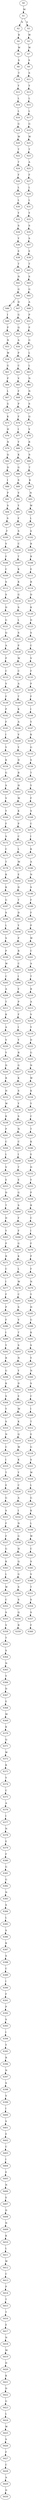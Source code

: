 strict digraph  {
	S0 -> S1 [ label = M ];
	S1 -> S2 [ label = N ];
	S1 -> S3 [ label = S ];
	S2 -> S4 [ label = R ];
	S3 -> S5 [ label = W ];
	S4 -> S6 [ label = W ];
	S5 -> S7 [ label = W ];
	S6 -> S8 [ label = S ];
	S7 -> S9 [ label = S ];
	S8 -> S10 [ label = T ];
	S9 -> S11 [ label = S ];
	S10 -> S12 [ label = Y ];
	S11 -> S13 [ label = Y ];
	S12 -> S14 [ label = L ];
	S13 -> S15 [ label = L ];
	S14 -> S16 [ label = L ];
	S15 -> S17 [ label = L ];
	S16 -> S18 [ label = G ];
	S17 -> S19 [ label = G ];
	S18 -> S20 [ label = W ];
	S19 -> S21 [ label = W ];
	S20 -> S22 [ label = T ];
	S21 -> S23 [ label = T ];
	S22 -> S24 [ label = T ];
	S23 -> S25 [ label = A ];
	S24 -> S26 [ label = F ];
	S25 -> S27 [ label = F ];
	S26 -> S28 [ label = L ];
	S27 -> S29 [ label = L ];
	S28 -> S30 [ label = L ];
	S29 -> S31 [ label = L ];
	S30 -> S32 [ label = Y ];
	S31 -> S33 [ label = Y ];
	S32 -> S34 [ label = S ];
	S33 -> S35 [ label = S ];
	S34 -> S36 [ label = Y ];
	S35 -> S37 [ label = S ];
	S36 -> S38 [ label = E ];
	S37 -> S39 [ label = E ];
	S38 -> S40 [ label = T ];
	S39 -> S41 [ label = T ];
	S40 -> S42 [ label = N ];
	S41 -> S43 [ label = S ];
	S42 -> S44 [ label = G ];
	S43 -> S45 [ label = G ];
	S44 -> S46 [ label = E ];
	S44 -> S47 [ label = D ];
	S45 -> S48 [ label = A ];
	S46 -> S49 [ label = I ];
	S47 -> S50 [ label = G ];
	S48 -> S51 [ label = P ];
	S49 -> S52 [ label = P ];
	S50 -> S53 [ label = Q ];
	S51 -> S54 [ label = P ];
	S52 -> S55 [ label = N ];
	S53 -> S56 [ label = A ];
	S54 -> S57 [ label = G ];
	S55 -> S58 [ label = W ];
	S56 -> S59 [ label = P ];
	S57 -> S60 [ label = L ];
	S58 -> S61 [ label = G ];
	S59 -> S62 [ label = C ];
	S60 -> S63 [ label = L ];
	S61 -> S64 [ label = P ];
	S62 -> S65 [ label = V ];
	S63 -> S66 [ label = N ];
	S64 -> S67 [ label = L ];
	S65 -> S68 [ label = F ];
	S66 -> S69 [ label = N ];
	S67 -> S70 [ label = G ];
	S68 -> S71 [ label = P ];
	S69 -> S72 [ label = S ];
	S70 -> S73 [ label = K ];
	S71 -> S74 [ label = F ];
	S72 -> S75 [ label = Q ];
	S73 -> S76 [ label = H ];
	S74 -> S77 [ label = I ];
	S75 -> S78 [ label = V ];
	S76 -> S79 [ label = N ];
	S77 -> S80 [ label = Y ];
	S78 -> S81 [ label = R ];
	S79 -> S82 [ label = Q ];
	S80 -> S83 [ label = K ];
	S81 -> S84 [ label = S ];
	S82 -> S85 [ label = D ];
	S83 -> S86 [ label = G ];
	S84 -> S87 [ label = T ];
	S85 -> S88 [ label = I ];
	S86 -> S89 [ label = S ];
	S87 -> S90 [ label = K ];
	S88 -> S91 [ label = P ];
	S89 -> S92 [ label = V ];
	S90 -> S93 [ label = N ];
	S91 -> S94 [ label = S ];
	S92 -> S95 [ label = Y ];
	S93 -> S96 [ label = W ];
	S94 -> S97 [ label = S ];
	S95 -> S98 [ label = F ];
	S96 -> S99 [ label = L ];
	S97 -> S100 [ label = F ];
	S98 -> S101 [ label = S ];
	S99 -> S102 [ label = A ];
	S100 -> S103 [ label = V ];
	S101 -> S104 [ label = C ];
	S102 -> S105 [ label = R ];
	S103 -> S106 [ label = F ];
	S104 -> S107 [ label = T ];
	S105 -> S108 [ label = R ];
	S106 -> S109 [ label = C ];
	S107 -> S110 [ label = K ];
	S108 -> S111 [ label = E ];
	S109 -> S112 [ label = S ];
	S110 -> S113 [ label = K ];
	S111 -> S114 [ label = R ];
	S112 -> S115 [ label = S ];
	S113 -> S116 [ label = G ];
	S114 -> S117 [ label = D ];
	S115 -> S118 [ label = D ];
	S116 -> S119 [ label = S ];
	S117 -> S120 [ label = K ];
	S118 -> S121 [ label = G ];
	S119 -> S122 [ label = L ];
	S120 -> S123 [ label = D ];
	S121 -> S124 [ label = Q ];
	S122 -> S125 [ label = S ];
	S123 -> S126 [ label = S ];
	S124 -> S127 [ label = A ];
	S125 -> S128 [ label = P ];
	S126 -> S129 [ label = C ];
	S127 -> S130 [ label = P ];
	S128 -> S131 [ label = W ];
	S129 -> S132 [ label = V ];
	S130 -> S133 [ label = C ];
	S131 -> S134 [ label = C ];
	S132 -> S135 [ label = F ];
	S133 -> S136 [ label = V ];
	S134 -> S137 [ label = A ];
	S135 -> S138 [ label = P ];
	S136 -> S139 [ label = F ];
	S137 -> S140 [ label = T ];
	S138 -> S141 [ label = F ];
	S139 -> S142 [ label = P ];
	S140 -> S143 [ label = K ];
	S141 -> S144 [ label = I ];
	S142 -> S145 [ label = F ];
	S143 -> S146 [ label = A ];
	S144 -> S147 [ label = Y ];
	S145 -> S148 [ label = I ];
	S146 -> S149 [ label = V ];
	S147 -> S150 [ label = K ];
	S148 -> S151 [ label = Y ];
	S149 -> S152 [ label = Y ];
	S150 -> S153 [ label = G ];
	S151 -> S154 [ label = K ];
	S152 -> S155 [ label = D ];
	S153 -> S156 [ label = S ];
	S154 -> S157 [ label = G ];
	S155 -> S158 [ label = R ];
	S156 -> S159 [ label = T ];
	S157 -> S160 [ label = S ];
	S158 -> S161 [ label = H ];
	S159 -> S162 [ label = Y ];
	S160 -> S163 [ label = V ];
	S161 -> S164 [ label = W ];
	S162 -> S165 [ label = F ];
	S163 -> S166 [ label = Y ];
	S164 -> S167 [ label = K ];
	S165 -> S168 [ label = S ];
	S166 -> S169 [ label = F ];
	S167 -> S170 [ label = P ];
	S168 -> S171 [ label = C ];
	S169 -> S172 [ label = S ];
	S170 -> S173 [ label = C ];
	S171 -> S174 [ label = I ];
	S172 -> S175 [ label = C ];
	S173 -> S176 [ label = L ];
	S174 -> S177 [ label = K ];
	S175 -> S178 [ label = T ];
	S176 -> S179 [ label = M ];
	S177 -> S180 [ label = A ];
	S178 -> S181 [ label = K ];
	S179 -> S182 [ label = E ];
	S180 -> S183 [ label = N ];
	S181 -> S184 [ label = K ];
	S182 -> S185 [ label = D ];
	S183 -> S186 [ label = S ];
	S184 -> S187 [ label = G ];
	S185 -> S188 [ label = T ];
	S186 -> S189 [ label = F ];
	S187 -> S190 [ label = S ];
	S188 -> S191 [ label = D ];
	S189 -> S192 [ label = F ];
	S190 -> S193 [ label = L ];
	S191 -> S194 [ label = Y ];
	S192 -> S195 [ label = P ];
	S193 -> S196 [ label = S ];
	S194 -> S197 [ label = P ];
	S195 -> S198 [ label = W ];
	S196 -> S199 [ label = P ];
	S197 -> S200 [ label = R ];
	S198 -> S201 [ label = C ];
	S199 -> S202 [ label = W ];
	S200 -> S203 [ label = C ];
	S201 -> S204 [ label = A ];
	S202 -> S205 [ label = C ];
	S203 -> S206 [ label = I ];
	S204 -> S207 [ label = T ];
	S205 -> S208 [ label = A ];
	S206 -> S209 [ label = F ];
	S207 -> S210 [ label = R ];
	S208 -> S211 [ label = T ];
	S209 -> S212 [ label = P ];
	S210 -> S213 [ label = A ];
	S211 -> S214 [ label = K ];
	S212 -> S215 [ label = F ];
	S213 -> S216 [ label = V ];
	S214 -> S217 [ label = A ];
	S215 -> S218 [ label = I ];
	S216 -> S219 [ label = Y ];
	S217 -> S220 [ label = V ];
	S218 -> S221 [ label = Y ];
	S219 -> S222 [ label = D ];
	S220 -> S223 [ label = Y ];
	S221 -> S224 [ label = R ];
	S222 -> S225 [ label = G ];
	S223 -> S226 [ label = D ];
	S224 -> S227 [ label = G ];
	S225 -> S228 [ label = N ];
	S226 -> S229 [ label = R ];
	S227 -> S230 [ label = K ];
	S228 -> S231 [ label = W ];
	S229 -> S232 [ label = H ];
	S230 -> S233 [ label = S ];
	S231 -> S234 [ label = K ];
	S232 -> S235 [ label = W ];
	S233 -> S236 [ label = Y ];
	S234 -> S237 [ label = Y ];
	S235 -> S238 [ label = K ];
	S236 -> S239 [ label = S ];
	S237 -> S240 [ label = C ];
	S238 -> S241 [ label = P ];
	S239 -> S242 [ label = N ];
	S240 -> S243 [ label = T ];
	S241 -> S244 [ label = C ];
	S242 -> S245 [ label = C ];
	S243 -> S246 [ label = K ];
	S244 -> S247 [ label = L ];
	S245 -> S248 [ label = I ];
	S246 -> S249 [ label = E ];
	S247 -> S250 [ label = V ];
	S248 -> S251 [ label = T ];
	S249 -> S252 [ label = D ];
	S250 -> S253 [ label = E ];
	S251 -> S254 [ label = E ];
	S252 -> S255 [ label = Y ];
	S253 -> S256 [ label = D ];
	S254 -> S257 [ label = G ];
	S255 -> S258 [ label = P ];
	S256 -> S259 [ label = T ];
	S257 -> S260 [ label = S ];
	S258 -> S261 [ label = R ];
	S259 -> S262 [ label = D ];
	S260 -> S263 [ label = F ];
	S261 -> S264 [ label = C ];
	S262 -> S265 [ label = Y ];
	S263 -> S266 [ label = F ];
	S264 -> S267 [ label = I ];
	S265 -> S268 [ label = P ];
	S266 -> S269 [ label = G ];
	S267 -> S270 [ label = F ];
	S268 -> S271 [ label = R ];
	S269 -> S272 [ label = K ];
	S270 -> S273 [ label = P ];
	S271 -> S274 [ label = C ];
	S272 -> S275 [ label = L ];
	S273 -> S276 [ label = F ];
	S274 -> S277 [ label = I ];
	S275 -> S278 [ label = W ];
	S276 -> S279 [ label = N ];
	S277 -> S280 [ label = F ];
	S278 -> S281 [ label = C ];
	S279 -> S282 [ label = Y ];
	S280 -> S283 [ label = P ];
	S281 -> S284 [ label = S ];
	S282 -> S285 [ label = H ];
	S283 -> S286 [ label = F ];
	S284 -> S287 [ label = V ];
	S285 -> S288 [ label = G ];
	S286 -> S289 [ label = I ];
	S287 -> S290 [ label = T ];
	S288 -> S291 [ label = K ];
	S289 -> S292 [ label = Y ];
	S290 -> S293 [ label = S ];
	S291 -> S294 [ label = S ];
	S292 -> S295 [ label = R ];
	S293 -> S296 [ label = N ];
	S294 -> S297 [ label = Y ];
	S295 -> S298 [ label = G ];
	S296 -> S299 [ label = Y ];
	S297 -> S300 [ label = N ];
	S298 -> S301 [ label = K ];
	S299 -> S302 [ label = D ];
	S300 -> S303 [ label = S ];
	S301 -> S304 [ label = S ];
	S302 -> S305 [ label = E ];
	S303 -> S306 [ label = C ];
	S304 -> S307 [ label = Y ];
	S305 -> S308 [ label = M ];
	S306 -> S309 [ label = I ];
	S307 -> S310 [ label = S ];
	S308 -> S311 [ label = K ];
	S309 -> S312 [ label = T ];
	S310 -> S313 [ label = N ];
	S311 -> S314 [ label = Q ];
	S312 -> S315 [ label = E ];
	S313 -> S316 [ label = C ];
	S314 -> S317 [ label = W ];
	S315 -> S318 [ label = G ];
	S316 -> S319 [ label = I ];
	S317 -> S320 [ label = K ];
	S318 -> S321 [ label = S ];
	S319 -> S322 [ label = T ];
	S320 -> S323 [ label = Y ];
	S321 -> S324 [ label = W ];
	S322 -> S325 [ label = E ];
	S323 -> S326 [ label = C ];
	S324 -> S327 [ label = L ];
	S325 -> S328 [ label = G ];
	S326 -> S329 [ label = A ];
	S327 -> S330 [ label = G ];
	S328 -> S331 [ label = S ];
	S329 -> S332 [ label = I ];
	S330 -> S333 [ label = K ];
	S331 -> S334 [ label = F ];
	S332 -> S335 [ label = N ];
	S333 -> S336 [ label = L ];
	S334 -> S337 [ label = F ];
	S335 -> S338 [ label = G ];
	S336 -> S339 [ label = W ];
	S337 -> S340 [ label = G ];
	S338 -> S341 [ label = H ];
	S339 -> S342 [ label = C ];
	S340 -> S343 [ label = K ];
	S341 -> S344 [ label = Q ];
	S342 -> S345 [ label = S ];
	S343 -> S346 [ label = L ];
	S344 -> S347 [ label = G ];
	S345 -> S348 [ label = V ];
	S346 -> S349 [ label = W ];
	S347 -> S350 [ label = S ];
	S348 -> S351 [ label = T ];
	S349 -> S352 [ label = C ];
	S350 -> S353 [ label = S ];
	S351 -> S354 [ label = S ];
	S352 -> S355 [ label = S ];
	S353 -> S356 [ label = Q ];
	S354 -> S357 [ label = S ];
	S355 -> S358 [ label = V ];
	S356 -> S359 [ label = R ];
	S357 -> S360 [ label = F ];
	S358 -> S361 [ label = T ];
	S361 -> S364 [ label = S ];
	S364 -> S365 [ label = N ];
	S365 -> S366 [ label = Y ];
	S366 -> S367 [ label = D ];
	S367 -> S368 [ label = E ];
	S368 -> S369 [ label = M ];
	S369 -> S370 [ label = K ];
	S370 -> S371 [ label = Q ];
	S371 -> S372 [ label = W ];
	S372 -> S373 [ label = K ];
	S373 -> S374 [ label = Y ];
	S374 -> S375 [ label = C ];
	S375 -> S376 [ label = A ];
	S376 -> S377 [ label = I ];
	S377 -> S378 [ label = N ];
	S378 -> S379 [ label = E ];
	S379 -> S380 [ label = F ];
	S380 -> S381 [ label = G ];
	S381 -> S382 [ label = G ];
	S382 -> S383 [ label = N ];
	S383 -> S384 [ label = S ];
	S384 -> S385 [ label = L ];
	S385 -> S386 [ label = S ];
	S386 -> S387 [ label = K ];
	S387 -> S388 [ label = S ];
	S388 -> S389 [ label = C ];
	S389 -> S390 [ label = I ];
	S390 -> S391 [ label = F ];
	S391 -> S392 [ label = P ];
	S392 -> S393 [ label = S ];
	S393 -> S394 [ label = I ];
	S394 -> S395 [ label = Y ];
	S395 -> S396 [ label = R ];
	S396 -> S397 [ label = N ];
	S397 -> S398 [ label = S ];
	S398 -> S399 [ label = V ];
	S399 -> S400 [ label = I ];
	S400 -> S401 [ label = S ];
	S401 -> S402 [ label = E ];
	S402 -> S403 [ label = C ];
	S403 -> S404 [ label = I ];
	S404 -> S405 [ label = E ];
	S405 -> S406 [ label = N ];
	S406 -> S407 [ label = E ];
	S407 -> S408 [ label = D ];
	S408 -> S409 [ label = N ];
	S409 -> S410 [ label = K ];
	S410 -> S411 [ label = L ];
	S411 -> S412 [ label = W ];
	S412 -> S413 [ label = C ];
	S413 -> S414 [ label = P ];
	S414 -> S415 [ label = T ];
	S415 -> S416 [ label = T ];
	S416 -> S417 [ label = E ];
	S417 -> S418 [ label = N ];
	S418 -> S419 [ label = M ];
	S419 -> S420 [ label = D ];
	S420 -> S421 [ label = K ];
	S421 -> S422 [ label = D ];
	S422 -> S423 [ label = G ];
	S423 -> S424 [ label = L ];
	S424 -> S425 [ label = W ];
	S425 -> S426 [ label = S ];
	S426 -> S427 [ label = F ];
	S427 -> S428 [ label = C ];
	S428 -> S429 [ label = A ];
	S429 -> S430 [ label = D ];
}
